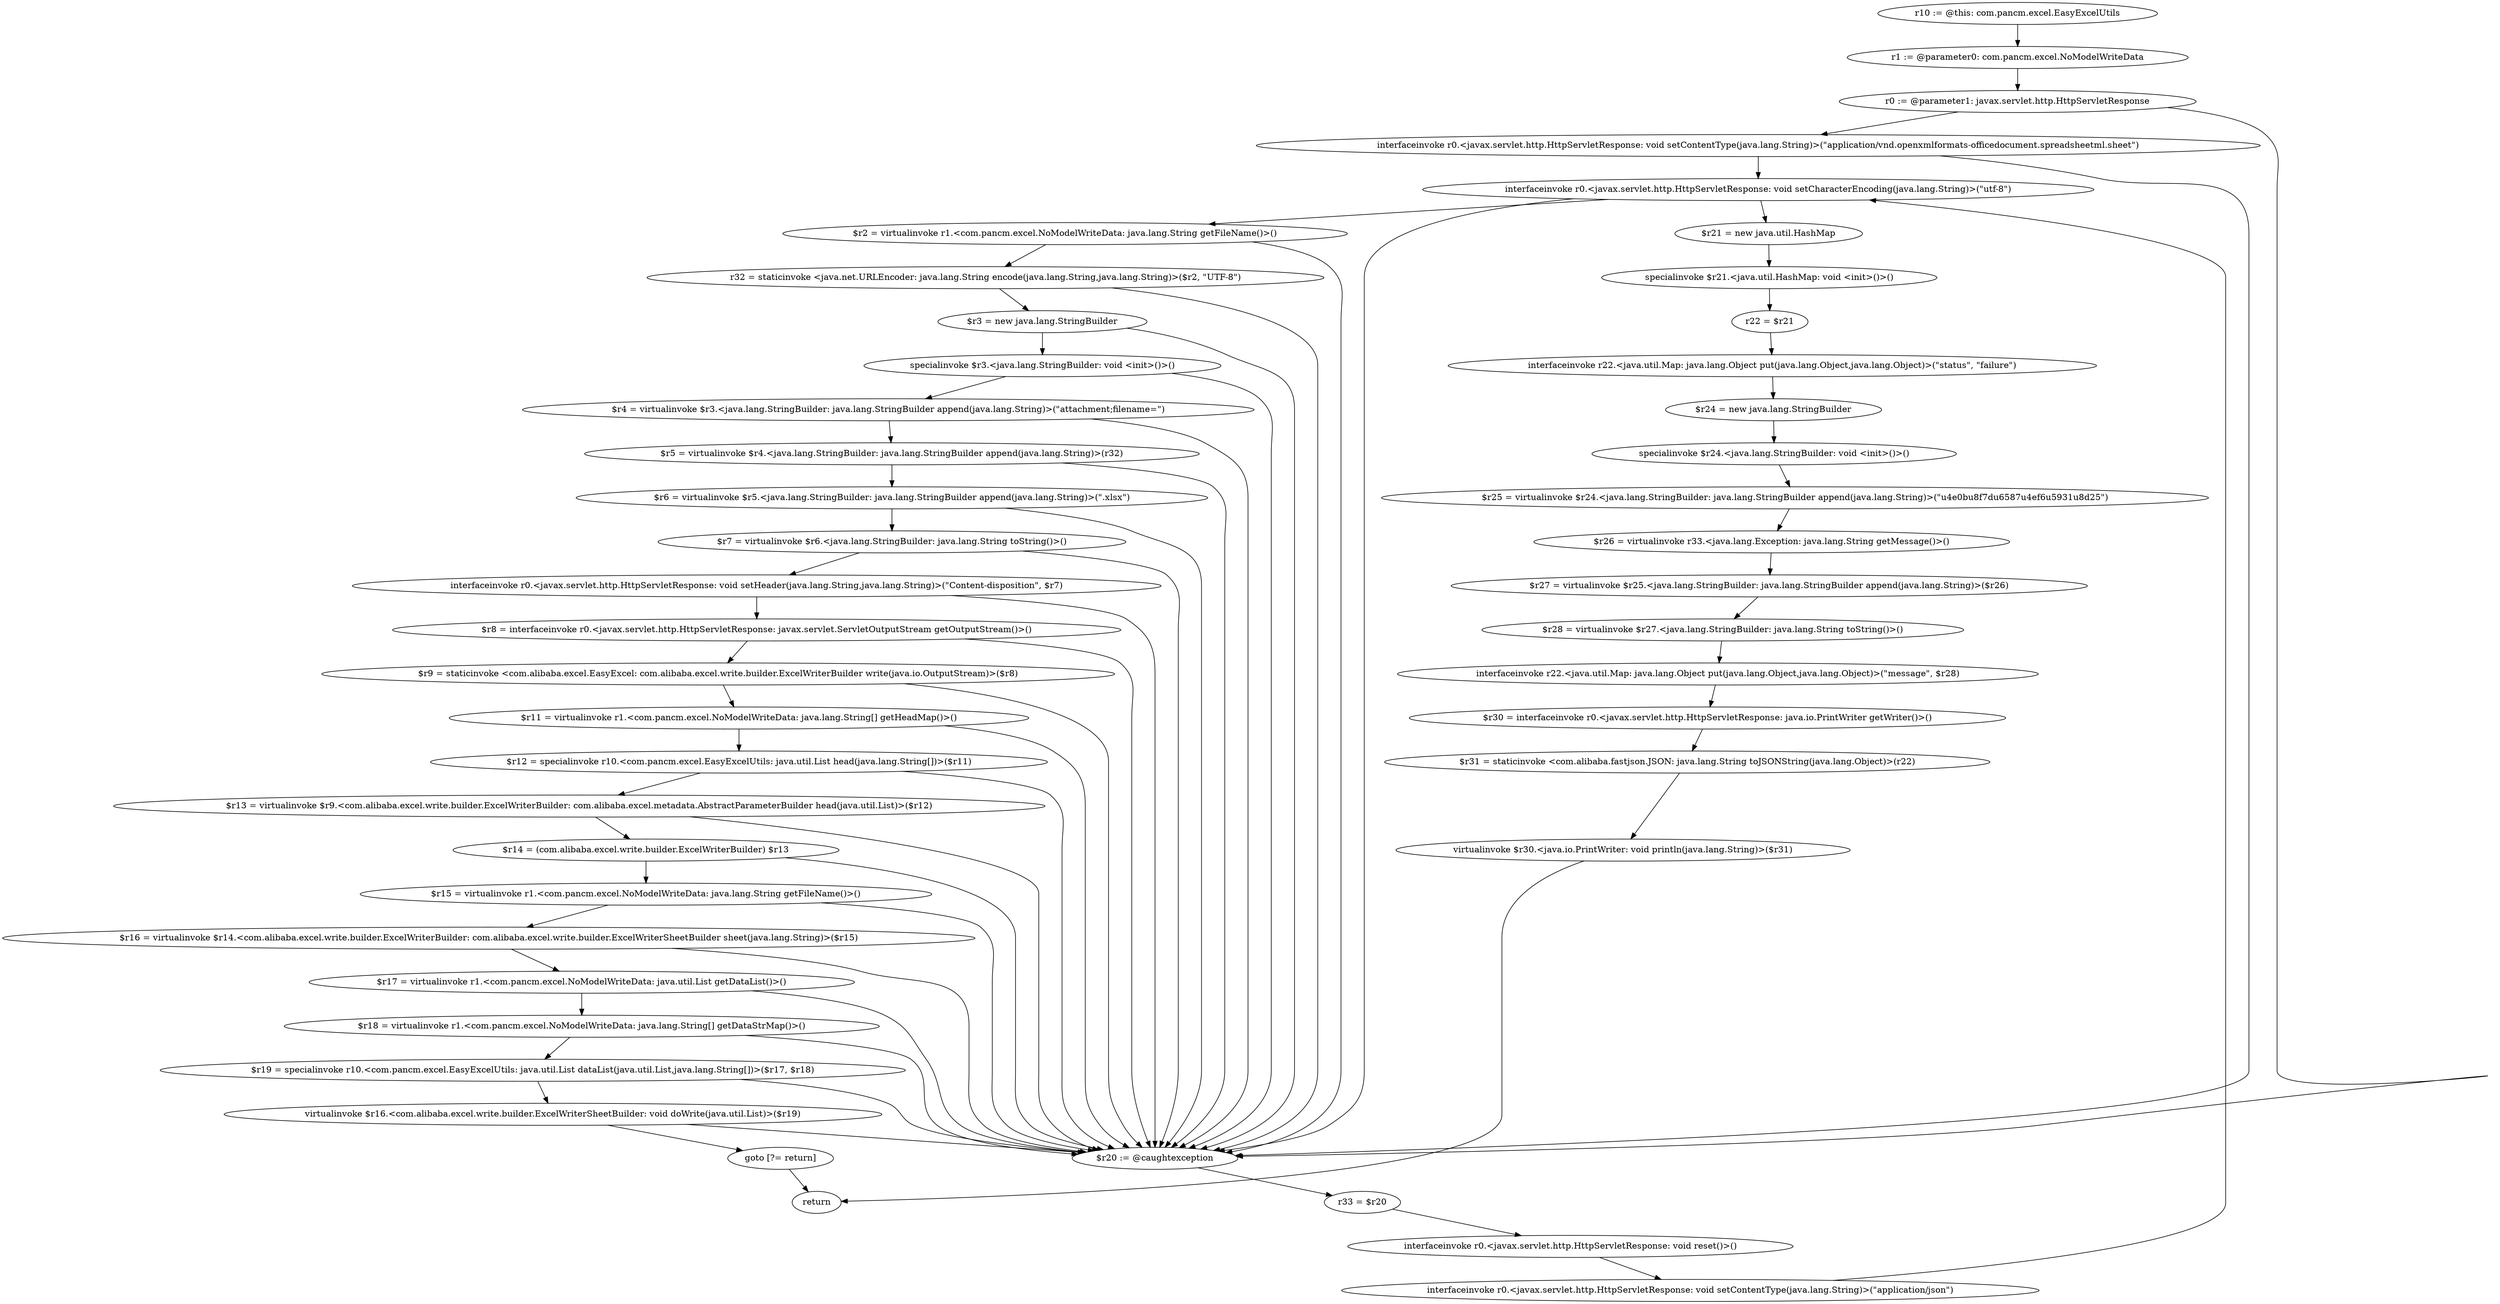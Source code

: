 digraph "unitGraph" {
    "r10 := @this: com.pancm.excel.EasyExcelUtils"
    "r1 := @parameter0: com.pancm.excel.NoModelWriteData"
    "r0 := @parameter1: javax.servlet.http.HttpServletResponse"
    "interfaceinvoke r0.<javax.servlet.http.HttpServletResponse: void setContentType(java.lang.String)>(\"application/vnd.openxmlformats-officedocument.spreadsheetml.sheet\")"
    "interfaceinvoke r0.<javax.servlet.http.HttpServletResponse: void setCharacterEncoding(java.lang.String)>(\"utf-8\")"
    "$r2 = virtualinvoke r1.<com.pancm.excel.NoModelWriteData: java.lang.String getFileName()>()"
    "r32 = staticinvoke <java.net.URLEncoder: java.lang.String encode(java.lang.String,java.lang.String)>($r2, \"UTF-8\")"
    "$r3 = new java.lang.StringBuilder"
    "specialinvoke $r3.<java.lang.StringBuilder: void <init>()>()"
    "$r4 = virtualinvoke $r3.<java.lang.StringBuilder: java.lang.StringBuilder append(java.lang.String)>(\"attachment;filename=\")"
    "$r5 = virtualinvoke $r4.<java.lang.StringBuilder: java.lang.StringBuilder append(java.lang.String)>(r32)"
    "$r6 = virtualinvoke $r5.<java.lang.StringBuilder: java.lang.StringBuilder append(java.lang.String)>(\".xlsx\")"
    "$r7 = virtualinvoke $r6.<java.lang.StringBuilder: java.lang.String toString()>()"
    "interfaceinvoke r0.<javax.servlet.http.HttpServletResponse: void setHeader(java.lang.String,java.lang.String)>(\"Content-disposition\", $r7)"
    "$r8 = interfaceinvoke r0.<javax.servlet.http.HttpServletResponse: javax.servlet.ServletOutputStream getOutputStream()>()"
    "$r9 = staticinvoke <com.alibaba.excel.EasyExcel: com.alibaba.excel.write.builder.ExcelWriterBuilder write(java.io.OutputStream)>($r8)"
    "$r11 = virtualinvoke r1.<com.pancm.excel.NoModelWriteData: java.lang.String[] getHeadMap()>()"
    "$r12 = specialinvoke r10.<com.pancm.excel.EasyExcelUtils: java.util.List head(java.lang.String[])>($r11)"
    "$r13 = virtualinvoke $r9.<com.alibaba.excel.write.builder.ExcelWriterBuilder: com.alibaba.excel.metadata.AbstractParameterBuilder head(java.util.List)>($r12)"
    "$r14 = (com.alibaba.excel.write.builder.ExcelWriterBuilder) $r13"
    "$r15 = virtualinvoke r1.<com.pancm.excel.NoModelWriteData: java.lang.String getFileName()>()"
    "$r16 = virtualinvoke $r14.<com.alibaba.excel.write.builder.ExcelWriterBuilder: com.alibaba.excel.write.builder.ExcelWriterSheetBuilder sheet(java.lang.String)>($r15)"
    "$r17 = virtualinvoke r1.<com.pancm.excel.NoModelWriteData: java.util.List getDataList()>()"
    "$r18 = virtualinvoke r1.<com.pancm.excel.NoModelWriteData: java.lang.String[] getDataStrMap()>()"
    "$r19 = specialinvoke r10.<com.pancm.excel.EasyExcelUtils: java.util.List dataList(java.util.List,java.lang.String[])>($r17, $r18)"
    "virtualinvoke $r16.<com.alibaba.excel.write.builder.ExcelWriterSheetBuilder: void doWrite(java.util.List)>($r19)"
    "goto [?= return]"
    "$r20 := @caughtexception"
    "r33 = $r20"
    "interfaceinvoke r0.<javax.servlet.http.HttpServletResponse: void reset()>()"
    "interfaceinvoke r0.<javax.servlet.http.HttpServletResponse: void setContentType(java.lang.String)>(\"application/json\")"
    "$r21 = new java.util.HashMap"
    "specialinvoke $r21.<java.util.HashMap: void <init>()>()"
    "r22 = $r21"
    "interfaceinvoke r22.<java.util.Map: java.lang.Object put(java.lang.Object,java.lang.Object)>(\"status\", \"failure\")"
    "$r24 = new java.lang.StringBuilder"
    "specialinvoke $r24.<java.lang.StringBuilder: void <init>()>()"
    "$r25 = virtualinvoke $r24.<java.lang.StringBuilder: java.lang.StringBuilder append(java.lang.String)>(\"\u4e0b\u8f7d\u6587\u4ef6\u5931\u8d25\")"
    "$r26 = virtualinvoke r33.<java.lang.Exception: java.lang.String getMessage()>()"
    "$r27 = virtualinvoke $r25.<java.lang.StringBuilder: java.lang.StringBuilder append(java.lang.String)>($r26)"
    "$r28 = virtualinvoke $r27.<java.lang.StringBuilder: java.lang.String toString()>()"
    "interfaceinvoke r22.<java.util.Map: java.lang.Object put(java.lang.Object,java.lang.Object)>(\"message\", $r28)"
    "$r30 = interfaceinvoke r0.<javax.servlet.http.HttpServletResponse: java.io.PrintWriter getWriter()>()"
    "$r31 = staticinvoke <com.alibaba.fastjson.JSON: java.lang.String toJSONString(java.lang.Object)>(r22)"
    "virtualinvoke $r30.<java.io.PrintWriter: void println(java.lang.String)>($r31)"
    "return"
    "r10 := @this: com.pancm.excel.EasyExcelUtils"->"r1 := @parameter0: com.pancm.excel.NoModelWriteData";
    "r1 := @parameter0: com.pancm.excel.NoModelWriteData"->"r0 := @parameter1: javax.servlet.http.HttpServletResponse";
    "r0 := @parameter1: javax.servlet.http.HttpServletResponse"->"interfaceinvoke r0.<javax.servlet.http.HttpServletResponse: void setContentType(java.lang.String)>(\"application/vnd.openxmlformats-officedocument.spreadsheetml.sheet\")";
    "r0 := @parameter1: javax.servlet.http.HttpServletResponse"->"$r20 := @caughtexception";
    "interfaceinvoke r0.<javax.servlet.http.HttpServletResponse: void setContentType(java.lang.String)>(\"application/vnd.openxmlformats-officedocument.spreadsheetml.sheet\")"->"interfaceinvoke r0.<javax.servlet.http.HttpServletResponse: void setCharacterEncoding(java.lang.String)>(\"utf-8\")";
    "interfaceinvoke r0.<javax.servlet.http.HttpServletResponse: void setContentType(java.lang.String)>(\"application/vnd.openxmlformats-officedocument.spreadsheetml.sheet\")"->"$r20 := @caughtexception";
    "interfaceinvoke r0.<javax.servlet.http.HttpServletResponse: void setCharacterEncoding(java.lang.String)>(\"utf-8\")"->"$r2 = virtualinvoke r1.<com.pancm.excel.NoModelWriteData: java.lang.String getFileName()>()";
    "interfaceinvoke r0.<javax.servlet.http.HttpServletResponse: void setCharacterEncoding(java.lang.String)>(\"utf-8\")"->"$r20 := @caughtexception";
    "$r2 = virtualinvoke r1.<com.pancm.excel.NoModelWriteData: java.lang.String getFileName()>()"->"r32 = staticinvoke <java.net.URLEncoder: java.lang.String encode(java.lang.String,java.lang.String)>($r2, \"UTF-8\")";
    "$r2 = virtualinvoke r1.<com.pancm.excel.NoModelWriteData: java.lang.String getFileName()>()"->"$r20 := @caughtexception";
    "r32 = staticinvoke <java.net.URLEncoder: java.lang.String encode(java.lang.String,java.lang.String)>($r2, \"UTF-8\")"->"$r3 = new java.lang.StringBuilder";
    "r32 = staticinvoke <java.net.URLEncoder: java.lang.String encode(java.lang.String,java.lang.String)>($r2, \"UTF-8\")"->"$r20 := @caughtexception";
    "$r3 = new java.lang.StringBuilder"->"specialinvoke $r3.<java.lang.StringBuilder: void <init>()>()";
    "$r3 = new java.lang.StringBuilder"->"$r20 := @caughtexception";
    "specialinvoke $r3.<java.lang.StringBuilder: void <init>()>()"->"$r4 = virtualinvoke $r3.<java.lang.StringBuilder: java.lang.StringBuilder append(java.lang.String)>(\"attachment;filename=\")";
    "specialinvoke $r3.<java.lang.StringBuilder: void <init>()>()"->"$r20 := @caughtexception";
    "$r4 = virtualinvoke $r3.<java.lang.StringBuilder: java.lang.StringBuilder append(java.lang.String)>(\"attachment;filename=\")"->"$r5 = virtualinvoke $r4.<java.lang.StringBuilder: java.lang.StringBuilder append(java.lang.String)>(r32)";
    "$r4 = virtualinvoke $r3.<java.lang.StringBuilder: java.lang.StringBuilder append(java.lang.String)>(\"attachment;filename=\")"->"$r20 := @caughtexception";
    "$r5 = virtualinvoke $r4.<java.lang.StringBuilder: java.lang.StringBuilder append(java.lang.String)>(r32)"->"$r6 = virtualinvoke $r5.<java.lang.StringBuilder: java.lang.StringBuilder append(java.lang.String)>(\".xlsx\")";
    "$r5 = virtualinvoke $r4.<java.lang.StringBuilder: java.lang.StringBuilder append(java.lang.String)>(r32)"->"$r20 := @caughtexception";
    "$r6 = virtualinvoke $r5.<java.lang.StringBuilder: java.lang.StringBuilder append(java.lang.String)>(\".xlsx\")"->"$r7 = virtualinvoke $r6.<java.lang.StringBuilder: java.lang.String toString()>()";
    "$r6 = virtualinvoke $r5.<java.lang.StringBuilder: java.lang.StringBuilder append(java.lang.String)>(\".xlsx\")"->"$r20 := @caughtexception";
    "$r7 = virtualinvoke $r6.<java.lang.StringBuilder: java.lang.String toString()>()"->"interfaceinvoke r0.<javax.servlet.http.HttpServletResponse: void setHeader(java.lang.String,java.lang.String)>(\"Content-disposition\", $r7)";
    "$r7 = virtualinvoke $r6.<java.lang.StringBuilder: java.lang.String toString()>()"->"$r20 := @caughtexception";
    "interfaceinvoke r0.<javax.servlet.http.HttpServletResponse: void setHeader(java.lang.String,java.lang.String)>(\"Content-disposition\", $r7)"->"$r8 = interfaceinvoke r0.<javax.servlet.http.HttpServletResponse: javax.servlet.ServletOutputStream getOutputStream()>()";
    "interfaceinvoke r0.<javax.servlet.http.HttpServletResponse: void setHeader(java.lang.String,java.lang.String)>(\"Content-disposition\", $r7)"->"$r20 := @caughtexception";
    "$r8 = interfaceinvoke r0.<javax.servlet.http.HttpServletResponse: javax.servlet.ServletOutputStream getOutputStream()>()"->"$r9 = staticinvoke <com.alibaba.excel.EasyExcel: com.alibaba.excel.write.builder.ExcelWriterBuilder write(java.io.OutputStream)>($r8)";
    "$r8 = interfaceinvoke r0.<javax.servlet.http.HttpServletResponse: javax.servlet.ServletOutputStream getOutputStream()>()"->"$r20 := @caughtexception";
    "$r9 = staticinvoke <com.alibaba.excel.EasyExcel: com.alibaba.excel.write.builder.ExcelWriterBuilder write(java.io.OutputStream)>($r8)"->"$r11 = virtualinvoke r1.<com.pancm.excel.NoModelWriteData: java.lang.String[] getHeadMap()>()";
    "$r9 = staticinvoke <com.alibaba.excel.EasyExcel: com.alibaba.excel.write.builder.ExcelWriterBuilder write(java.io.OutputStream)>($r8)"->"$r20 := @caughtexception";
    "$r11 = virtualinvoke r1.<com.pancm.excel.NoModelWriteData: java.lang.String[] getHeadMap()>()"->"$r12 = specialinvoke r10.<com.pancm.excel.EasyExcelUtils: java.util.List head(java.lang.String[])>($r11)";
    "$r11 = virtualinvoke r1.<com.pancm.excel.NoModelWriteData: java.lang.String[] getHeadMap()>()"->"$r20 := @caughtexception";
    "$r12 = specialinvoke r10.<com.pancm.excel.EasyExcelUtils: java.util.List head(java.lang.String[])>($r11)"->"$r13 = virtualinvoke $r9.<com.alibaba.excel.write.builder.ExcelWriterBuilder: com.alibaba.excel.metadata.AbstractParameterBuilder head(java.util.List)>($r12)";
    "$r12 = specialinvoke r10.<com.pancm.excel.EasyExcelUtils: java.util.List head(java.lang.String[])>($r11)"->"$r20 := @caughtexception";
    "$r13 = virtualinvoke $r9.<com.alibaba.excel.write.builder.ExcelWriterBuilder: com.alibaba.excel.metadata.AbstractParameterBuilder head(java.util.List)>($r12)"->"$r14 = (com.alibaba.excel.write.builder.ExcelWriterBuilder) $r13";
    "$r13 = virtualinvoke $r9.<com.alibaba.excel.write.builder.ExcelWriterBuilder: com.alibaba.excel.metadata.AbstractParameterBuilder head(java.util.List)>($r12)"->"$r20 := @caughtexception";
    "$r14 = (com.alibaba.excel.write.builder.ExcelWriterBuilder) $r13"->"$r15 = virtualinvoke r1.<com.pancm.excel.NoModelWriteData: java.lang.String getFileName()>()";
    "$r14 = (com.alibaba.excel.write.builder.ExcelWriterBuilder) $r13"->"$r20 := @caughtexception";
    "$r15 = virtualinvoke r1.<com.pancm.excel.NoModelWriteData: java.lang.String getFileName()>()"->"$r16 = virtualinvoke $r14.<com.alibaba.excel.write.builder.ExcelWriterBuilder: com.alibaba.excel.write.builder.ExcelWriterSheetBuilder sheet(java.lang.String)>($r15)";
    "$r15 = virtualinvoke r1.<com.pancm.excel.NoModelWriteData: java.lang.String getFileName()>()"->"$r20 := @caughtexception";
    "$r16 = virtualinvoke $r14.<com.alibaba.excel.write.builder.ExcelWriterBuilder: com.alibaba.excel.write.builder.ExcelWriterSheetBuilder sheet(java.lang.String)>($r15)"->"$r17 = virtualinvoke r1.<com.pancm.excel.NoModelWriteData: java.util.List getDataList()>()";
    "$r16 = virtualinvoke $r14.<com.alibaba.excel.write.builder.ExcelWriterBuilder: com.alibaba.excel.write.builder.ExcelWriterSheetBuilder sheet(java.lang.String)>($r15)"->"$r20 := @caughtexception";
    "$r17 = virtualinvoke r1.<com.pancm.excel.NoModelWriteData: java.util.List getDataList()>()"->"$r18 = virtualinvoke r1.<com.pancm.excel.NoModelWriteData: java.lang.String[] getDataStrMap()>()";
    "$r17 = virtualinvoke r1.<com.pancm.excel.NoModelWriteData: java.util.List getDataList()>()"->"$r20 := @caughtexception";
    "$r18 = virtualinvoke r1.<com.pancm.excel.NoModelWriteData: java.lang.String[] getDataStrMap()>()"->"$r19 = specialinvoke r10.<com.pancm.excel.EasyExcelUtils: java.util.List dataList(java.util.List,java.lang.String[])>($r17, $r18)";
    "$r18 = virtualinvoke r1.<com.pancm.excel.NoModelWriteData: java.lang.String[] getDataStrMap()>()"->"$r20 := @caughtexception";
    "$r19 = specialinvoke r10.<com.pancm.excel.EasyExcelUtils: java.util.List dataList(java.util.List,java.lang.String[])>($r17, $r18)"->"virtualinvoke $r16.<com.alibaba.excel.write.builder.ExcelWriterSheetBuilder: void doWrite(java.util.List)>($r19)";
    "$r19 = specialinvoke r10.<com.pancm.excel.EasyExcelUtils: java.util.List dataList(java.util.List,java.lang.String[])>($r17, $r18)"->"$r20 := @caughtexception";
    "virtualinvoke $r16.<com.alibaba.excel.write.builder.ExcelWriterSheetBuilder: void doWrite(java.util.List)>($r19)"->"goto [?= return]";
    "virtualinvoke $r16.<com.alibaba.excel.write.builder.ExcelWriterSheetBuilder: void doWrite(java.util.List)>($r19)"->"$r20 := @caughtexception";
    "goto [?= return]"->"return";
    "$r20 := @caughtexception"->"r33 = $r20";
    "r33 = $r20"->"interfaceinvoke r0.<javax.servlet.http.HttpServletResponse: void reset()>()";
    "interfaceinvoke r0.<javax.servlet.http.HttpServletResponse: void reset()>()"->"interfaceinvoke r0.<javax.servlet.http.HttpServletResponse: void setContentType(java.lang.String)>(\"application/json\")";
    "interfaceinvoke r0.<javax.servlet.http.HttpServletResponse: void setContentType(java.lang.String)>(\"application/json\")"->"interfaceinvoke r0.<javax.servlet.http.HttpServletResponse: void setCharacterEncoding(java.lang.String)>(\"utf-8\")";
    "interfaceinvoke r0.<javax.servlet.http.HttpServletResponse: void setCharacterEncoding(java.lang.String)>(\"utf-8\")"->"$r21 = new java.util.HashMap";
    "$r21 = new java.util.HashMap"->"specialinvoke $r21.<java.util.HashMap: void <init>()>()";
    "specialinvoke $r21.<java.util.HashMap: void <init>()>()"->"r22 = $r21";
    "r22 = $r21"->"interfaceinvoke r22.<java.util.Map: java.lang.Object put(java.lang.Object,java.lang.Object)>(\"status\", \"failure\")";
    "interfaceinvoke r22.<java.util.Map: java.lang.Object put(java.lang.Object,java.lang.Object)>(\"status\", \"failure\")"->"$r24 = new java.lang.StringBuilder";
    "$r24 = new java.lang.StringBuilder"->"specialinvoke $r24.<java.lang.StringBuilder: void <init>()>()";
    "specialinvoke $r24.<java.lang.StringBuilder: void <init>()>()"->"$r25 = virtualinvoke $r24.<java.lang.StringBuilder: java.lang.StringBuilder append(java.lang.String)>(\"\u4e0b\u8f7d\u6587\u4ef6\u5931\u8d25\")";
    "$r25 = virtualinvoke $r24.<java.lang.StringBuilder: java.lang.StringBuilder append(java.lang.String)>(\"\u4e0b\u8f7d\u6587\u4ef6\u5931\u8d25\")"->"$r26 = virtualinvoke r33.<java.lang.Exception: java.lang.String getMessage()>()";
    "$r26 = virtualinvoke r33.<java.lang.Exception: java.lang.String getMessage()>()"->"$r27 = virtualinvoke $r25.<java.lang.StringBuilder: java.lang.StringBuilder append(java.lang.String)>($r26)";
    "$r27 = virtualinvoke $r25.<java.lang.StringBuilder: java.lang.StringBuilder append(java.lang.String)>($r26)"->"$r28 = virtualinvoke $r27.<java.lang.StringBuilder: java.lang.String toString()>()";
    "$r28 = virtualinvoke $r27.<java.lang.StringBuilder: java.lang.String toString()>()"->"interfaceinvoke r22.<java.util.Map: java.lang.Object put(java.lang.Object,java.lang.Object)>(\"message\", $r28)";
    "interfaceinvoke r22.<java.util.Map: java.lang.Object put(java.lang.Object,java.lang.Object)>(\"message\", $r28)"->"$r30 = interfaceinvoke r0.<javax.servlet.http.HttpServletResponse: java.io.PrintWriter getWriter()>()";
    "$r30 = interfaceinvoke r0.<javax.servlet.http.HttpServletResponse: java.io.PrintWriter getWriter()>()"->"$r31 = staticinvoke <com.alibaba.fastjson.JSON: java.lang.String toJSONString(java.lang.Object)>(r22)";
    "$r31 = staticinvoke <com.alibaba.fastjson.JSON: java.lang.String toJSONString(java.lang.Object)>(r22)"->"virtualinvoke $r30.<java.io.PrintWriter: void println(java.lang.String)>($r31)";
    "virtualinvoke $r30.<java.io.PrintWriter: void println(java.lang.String)>($r31)"->"return";
}
